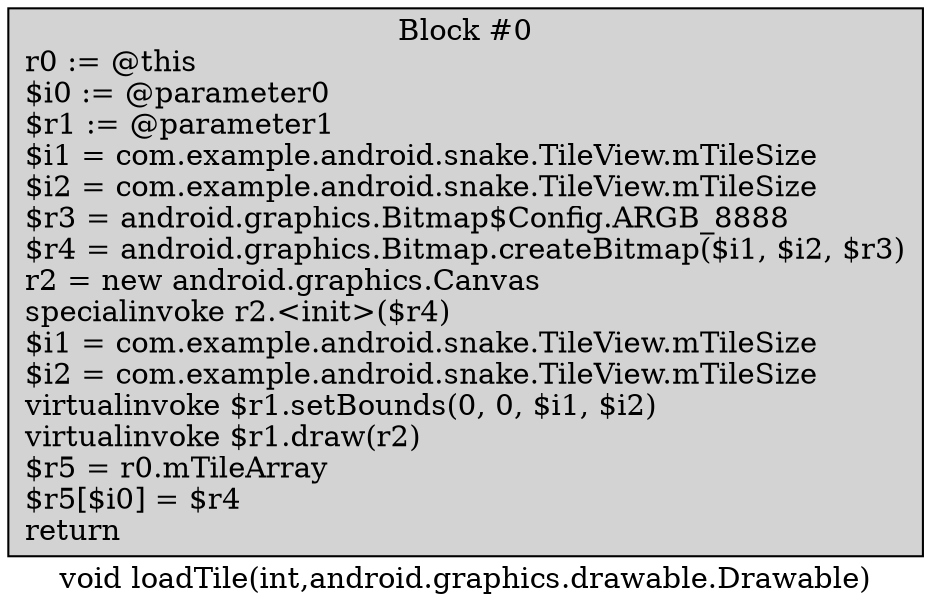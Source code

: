 digraph "void loadTile(int,android.graphics.drawable.Drawable)" {
    label = "void loadTile(int,android.graphics.drawable.Drawable)";
    node [shape = box];
    "0" [style = filled,fillcolor = lightgray,label = "Block #0\nr0 := @this\l$i0 := @parameter0\l$r1 := @parameter1\l$i1 = com.example.android.snake.TileView.mTileSize\l$i2 = com.example.android.snake.TileView.mTileSize\l$r3 = android.graphics.Bitmap$Config.ARGB_8888\l$r4 = android.graphics.Bitmap.createBitmap($i1, $i2, $r3)\lr2 = new android.graphics.Canvas\lspecialinvoke r2.<init>($r4)\l$i1 = com.example.android.snake.TileView.mTileSize\l$i2 = com.example.android.snake.TileView.mTileSize\lvirtualinvoke $r1.setBounds(0, 0, $i1, $i2)\lvirtualinvoke $r1.draw(r2)\l$r5 = r0.mTileArray\l$r5[$i0] = $r4\lreturn\l",];
}
